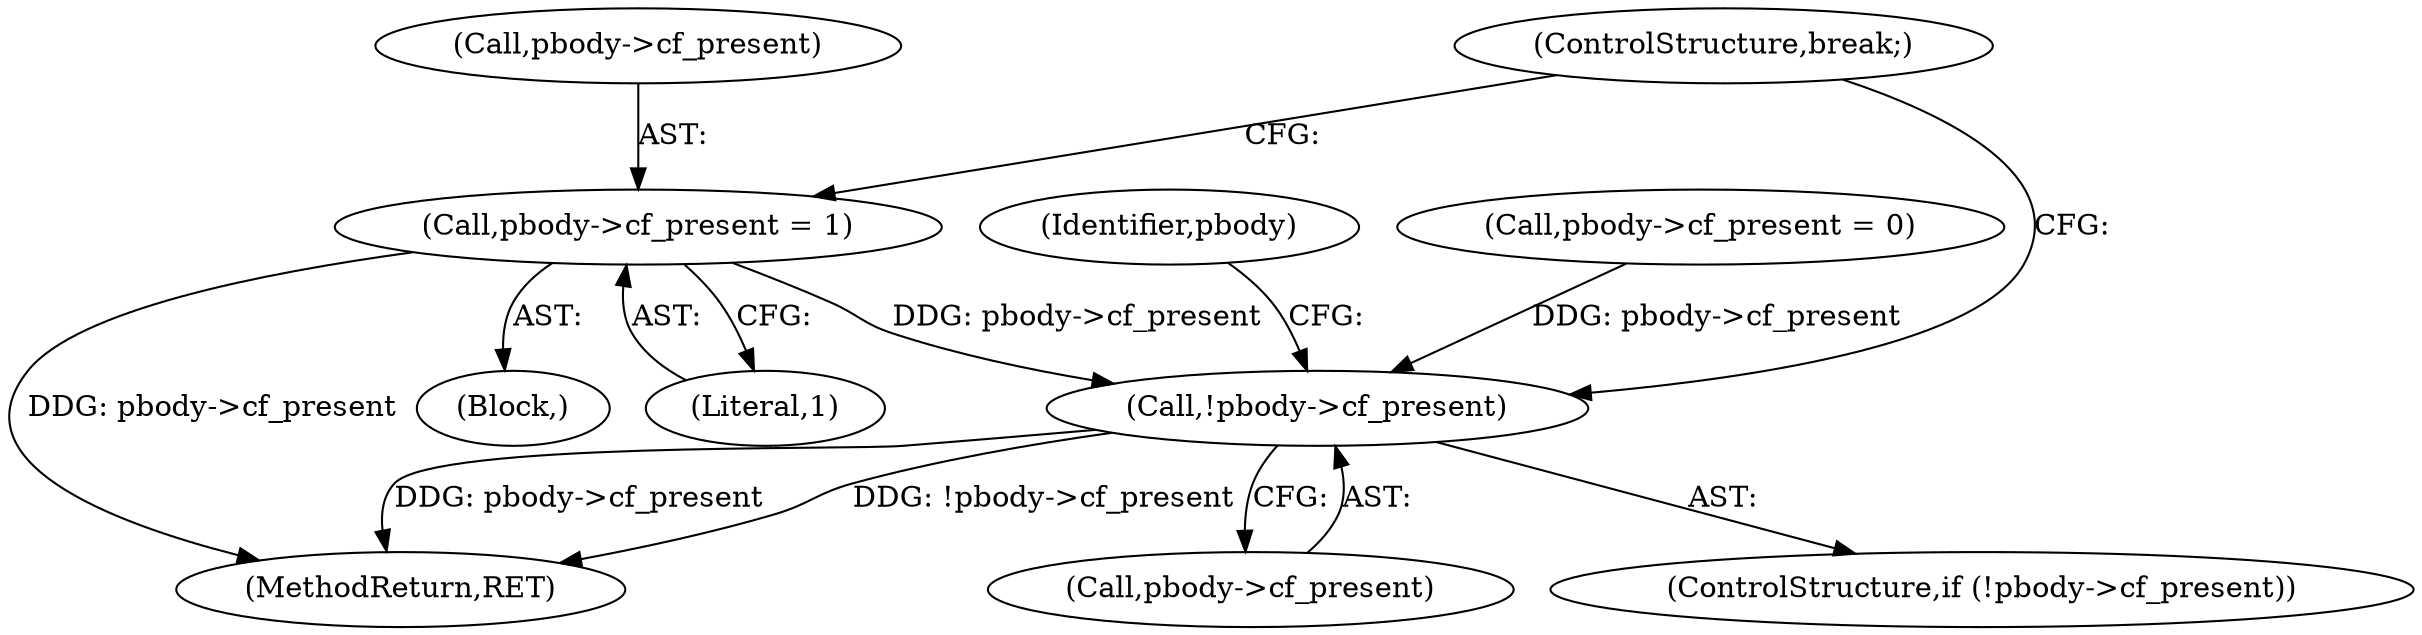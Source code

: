digraph "0_tcpdump_99798bd9a41bd3d03fdc1e949810a38967f20ed3@pointer" {
"1000628" [label="(Call,pbody->cf_present = 1)"];
"1000618" [label="(Call,!pbody->cf_present)"];
"1000617" [label="(ControlStructure,if (!pbody->cf_present))"];
"1000766" [label="(MethodReturn,RET)"];
"1000632" [label="(Literal,1)"];
"1000625" [label="(Identifier,pbody)"];
"1000144" [label="(Call,pbody->cf_present = 0)"];
"1000629" [label="(Call,pbody->cf_present)"];
"1000622" [label="(Block,)"];
"1000633" [label="(ControlStructure,break;)"];
"1000618" [label="(Call,!pbody->cf_present)"];
"1000619" [label="(Call,pbody->cf_present)"];
"1000628" [label="(Call,pbody->cf_present = 1)"];
"1000628" -> "1000622"  [label="AST: "];
"1000628" -> "1000632"  [label="CFG: "];
"1000629" -> "1000628"  [label="AST: "];
"1000632" -> "1000628"  [label="AST: "];
"1000633" -> "1000628"  [label="CFG: "];
"1000628" -> "1000766"  [label="DDG: pbody->cf_present"];
"1000628" -> "1000618"  [label="DDG: pbody->cf_present"];
"1000618" -> "1000617"  [label="AST: "];
"1000618" -> "1000619"  [label="CFG: "];
"1000619" -> "1000618"  [label="AST: "];
"1000625" -> "1000618"  [label="CFG: "];
"1000633" -> "1000618"  [label="CFG: "];
"1000618" -> "1000766"  [label="DDG: !pbody->cf_present"];
"1000618" -> "1000766"  [label="DDG: pbody->cf_present"];
"1000144" -> "1000618"  [label="DDG: pbody->cf_present"];
}

